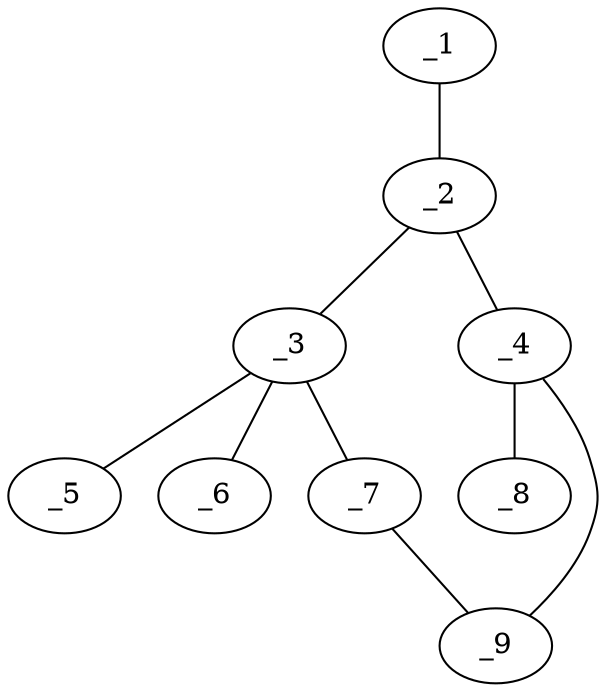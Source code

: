 graph molid135975 {
	_1	 [charge=0,
		chem=7,
		symbol="Cl ",
		x=2,
		y="0.4907"];
	_2	 [charge=0,
		chem=1,
		symbol="C  ",
		x="2.9511",
		y="0.1816"];
	_1 -- _2	 [valence=1];
	_3	 [charge=0,
		chem=1,
		symbol="C  ",
		x="3.7601",
		y="0.7694"];
	_2 -- _3	 [valence=1];
	_4	 [charge=0,
		chem=1,
		symbol="C  ",
		x="3.2601",
		y="-0.7694"];
	_2 -- _4	 [valence=2];
	_5	 [charge=0,
		chem=7,
		symbol="Cl ",
		x="3.1723",
		y="1.5784"];
	_3 -- _5	 [valence=1];
	_6	 [charge=0,
		chem=7,
		symbol="Cl ",
		x="4.3479",
		y="1.5784"];
	_3 -- _6	 [valence=1];
	_7	 [charge=0,
		chem=5,
		symbol="S  ",
		x="4.5691",
		y="0.1816"];
	_3 -- _7	 [valence=1];
	_8	 [charge=0,
		chem=7,
		symbol="Cl ",
		x="2.6723",
		y="-1.5784"];
	_4 -- _8	 [valence=1];
	_9	 [charge=0,
		chem=5,
		symbol="S  ",
		x="4.2601",
		y="-0.7694"];
	_4 -- _9	 [valence=1];
	_7 -- _9	 [valence=1];
}

